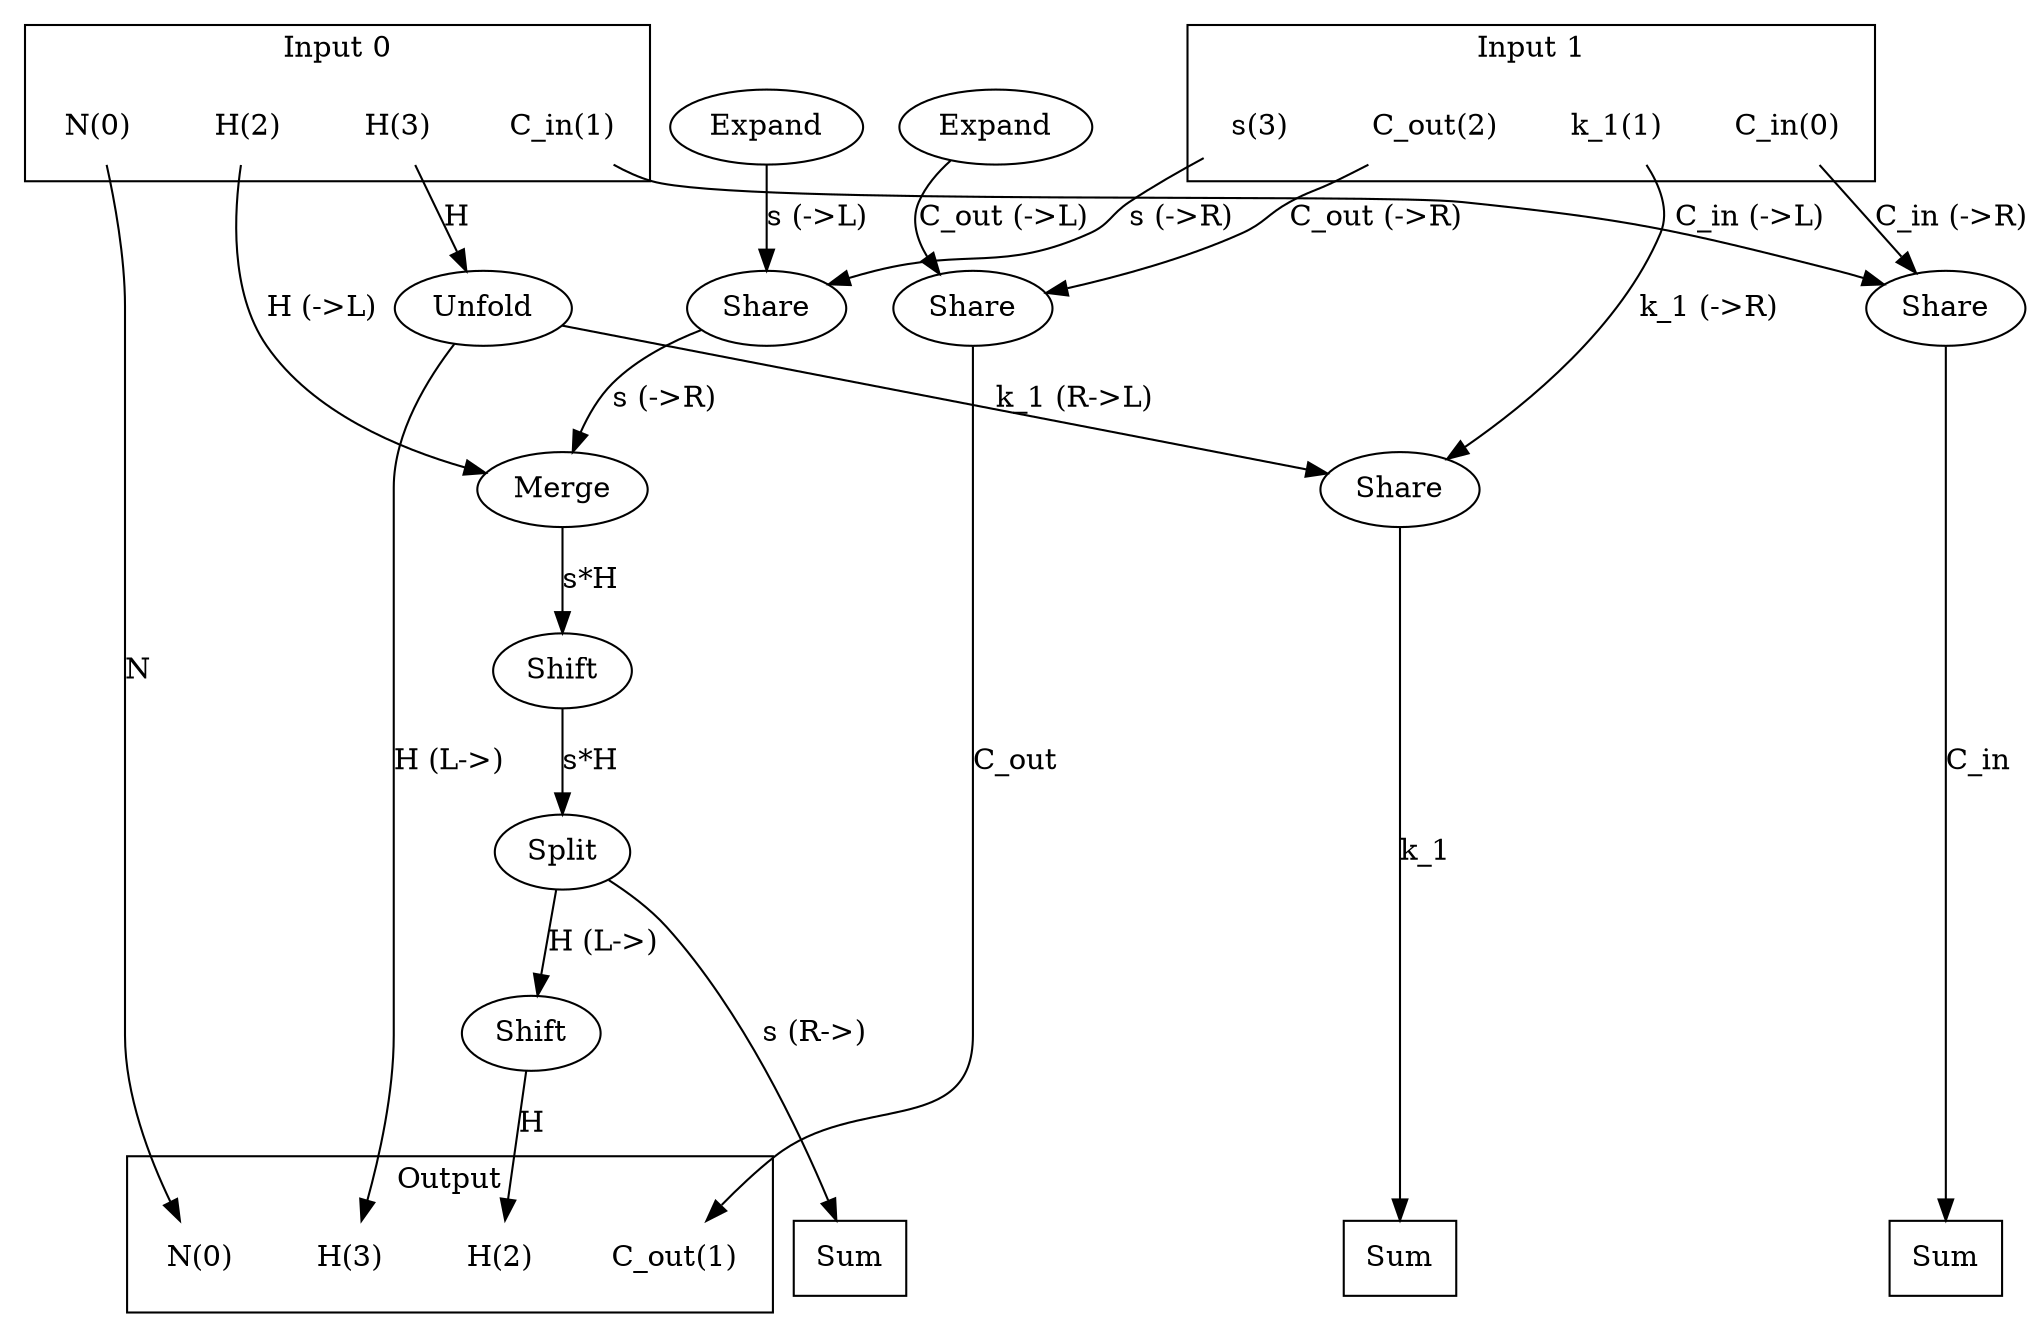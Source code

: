 digraph kernel {
newrank = true;
op_0x7fd958057310 [label="Shift"];
op_0x7fd9b000bbc0 [label="Split"];
op_0x7fdc442c2f58 [label="Expand"];
op_0x7fdef80048f0 [label="Share"];
op_0x7fdef8004940 [label="Share"];
op_0x7fdf382f6760 [label="Share"];
op_0x7fdf58004600 [label="Share"];
op_0x7fdf58004cf8 [label="Expand"];
op_0x7fdf84004140 [label="Shift"];
op_0x7fdf8400c880 [label="Unfold"];
op_0x7fe1cc11faf0 [label="Merge"];
reduce_0x7fd804002de8 [label="Sum", shape=box];
reduce_0x7fd804001998 [label="Sum", shape=box];
reduce_0x7fd804005c48 [label="Sum", shape=box];
subgraph cluster_out {
label = "Output";
out_0 [label="N(0)", shape=none];
out_1 [label="C_out(1)", shape=none];
out_2 [label="H(2)", shape=none];
out_3 [label="H(3)", shape=none];
}
{ rank = same;
reduce_0x7fd804002de8;
reduce_0x7fd804001998;
reduce_0x7fd804005c48;
out_0;
out_1;
out_2;
out_3;
}
subgraph cluster_in_0 {
label = "Input 0";
in_0_0 [label="N(0)", shape=none];
in_0_1 [label="C_in(1)", shape=none];
in_0_2 [label="H(2)", shape=none];
in_0_3 [label="H(3)", shape=none];
}
subgraph cluster_in_1 {
label = "Input 1";
in_1_0 [label="C_in(0)", shape=none];
in_1_1 [label="k_1(1)", shape=none];
in_1_2 [label="C_out(2)", shape=none];
in_1_3 [label="s(3)", shape=none];
}
{ rank = same;
in_0_0;
in_0_1;
in_0_2;
in_0_3;
in_1_0;
in_1_1;
in_1_2;
in_1_3;
}
in_0_0 -> out_0 [label="N"];
in_0_1 -> op_0x7fdef8004940 [label="C_in (->L)"];
in_0_2 -> op_0x7fe1cc11faf0 [label="H (->L)"];
in_0_3 -> op_0x7fdf8400c880 [label="H"];
in_1_0 -> op_0x7fdef8004940 [label="C_in (->R)"];
in_1_1 -> op_0x7fdef80048f0 [label="k_1 (->R)"];
in_1_2 -> op_0x7fdf58004600 [label="C_out (->R)"];
in_1_3 -> op_0x7fdf382f6760 [label="s (->R)"];
op_0x7fdf58004600 -> out_1 [label="C_out"];
op_0x7fdf84004140 -> out_2 [label="H"];
op_0x7fdf8400c880 -> out_3 [label="H (L->)"];
op_0x7fdef80048f0 -> reduce_0x7fd804001998 [label="k_1"];
op_0x7fd9b000bbc0 -> reduce_0x7fd804002de8 [label="s (R->)"];
op_0x7fdef8004940 -> reduce_0x7fd804005c48 [label="C_in"];
op_0x7fe1cc11faf0 -> op_0x7fd958057310 [label="s*H"];
op_0x7fd958057310 -> op_0x7fd9b000bbc0 [label="s*H"];
op_0x7fdf8400c880 -> op_0x7fdef80048f0 [label="k_1 (R->L)"];
op_0x7fdc442c2f58 -> op_0x7fdf382f6760 [label="s (->L)"];
op_0x7fdf58004cf8 -> op_0x7fdf58004600 [label="C_out (->L)"];
op_0x7fd9b000bbc0 -> op_0x7fdf84004140 [label="H (L->)"];
op_0x7fdf382f6760 -> op_0x7fe1cc11faf0 [label="s (->R)"];
}
